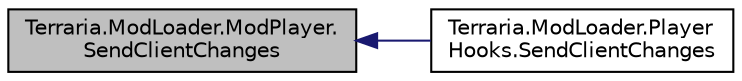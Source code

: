 digraph "Terraria.ModLoader.ModPlayer.SendClientChanges"
{
  edge [fontname="Helvetica",fontsize="10",labelfontname="Helvetica",labelfontsize="10"];
  node [fontname="Helvetica",fontsize="10",shape=record];
  rankdir="LR";
  Node194 [label="Terraria.ModLoader.ModPlayer.\lSendClientChanges",height=0.2,width=0.4,color="black", fillcolor="grey75", style="filled", fontcolor="black"];
  Node194 -> Node195 [dir="back",color="midnightblue",fontsize="10",style="solid",fontname="Helvetica"];
  Node195 [label="Terraria.ModLoader.Player\lHooks.SendClientChanges",height=0.2,width=0.4,color="black", fillcolor="white", style="filled",URL="$class_terraria_1_1_mod_loader_1_1_player_hooks.html#acd23cdd9e6b84799de6a22194991a9cd"];
}
